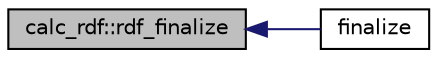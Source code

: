 digraph "calc_rdf::rdf_finalize"
{
  edge [fontname="Helvetica",fontsize="10",labelfontname="Helvetica",labelfontsize="10"];
  node [fontname="Helvetica",fontsize="10",shape=record];
  rankdir="LR";
  Node1 [label="calc_rdf::rdf_finalize",height=0.2,width=0.4,color="black", fillcolor="grey75", style="filled" fontcolor="black"];
  Node1 -> Node2 [dir="back",color="midnightblue",fontsize="10",style="solid",fontname="Helvetica"];
  Node2 [label="finalize",height=0.2,width=0.4,color="black", fillcolor="white", style="filled",URL="$qcalc_8f90.html#ae13666592a639e38acc4462b8e5ec488"];
}
